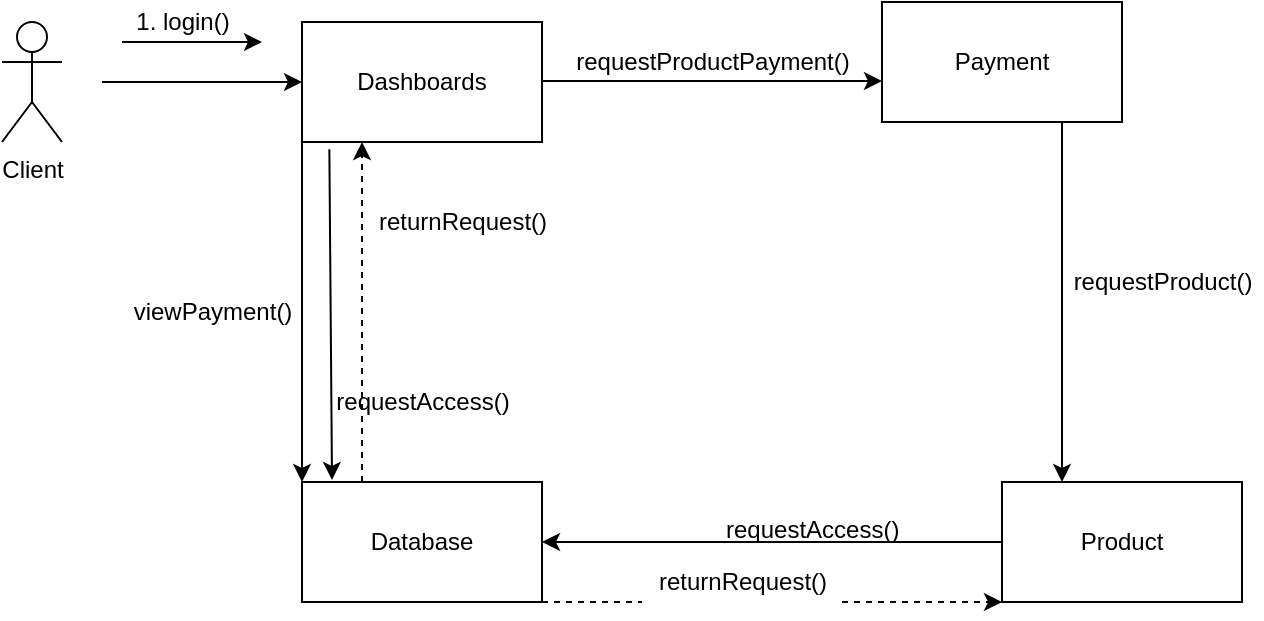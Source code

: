 <mxfile version="20.0.1" type="device"><diagram id="JFj6M6AgyNyik6qwblCv" name="Page-1"><mxGraphModel dx="1839" dy="521" grid="1" gridSize="10" guides="1" tooltips="1" connect="1" arrows="1" fold="1" page="1" pageScale="1" pageWidth="850" pageHeight="1100" math="0" shadow="0"><root><mxCell id="0"/><mxCell id="1" parent="0"/><mxCell id="5lO0e6hVH1jpTHIXxw-b-1" value="Dashboards" style="rounded=0;whiteSpace=wrap;html=1;" vertex="1" parent="1"><mxGeometry x="-120" y="130" width="120" height="60" as="geometry"/></mxCell><mxCell id="5lO0e6hVH1jpTHIXxw-b-2" value="Payment" style="rounded=0;whiteSpace=wrap;html=1;" vertex="1" parent="1"><mxGeometry x="170" y="120" width="120" height="60" as="geometry"/></mxCell><mxCell id="5lO0e6hVH1jpTHIXxw-b-3" value="Database" style="rounded=0;whiteSpace=wrap;html=1;" vertex="1" parent="1"><mxGeometry x="-120" y="360" width="120" height="60" as="geometry"/></mxCell><mxCell id="5lO0e6hVH1jpTHIXxw-b-4" value="" style="endArrow=classic;html=1;exitX=0.114;exitY=1.061;exitDx=0;exitDy=0;entryX=0.125;entryY=-0.017;entryDx=0;entryDy=0;entryPerimeter=0;exitPerimeter=0;" edge="1" parent="1" source="5lO0e6hVH1jpTHIXxw-b-1" target="5lO0e6hVH1jpTHIXxw-b-3"><mxGeometry width="50" height="50" relative="1" as="geometry"><mxPoint x="190" y="220" as="sourcePoint"/><mxPoint x="240" y="170" as="targetPoint"/></mxGeometry></mxCell><mxCell id="5lO0e6hVH1jpTHIXxw-b-6" value="" style="endArrow=classic;html=1;entryX=1;entryY=1;entryDx=0;entryDy=0;" edge="1" parent="1"><mxGeometry width="50" height="50" relative="1" as="geometry"><mxPoint x="-210" y="140" as="sourcePoint"/><mxPoint x="-140" y="140" as="targetPoint"/></mxGeometry></mxCell><mxCell id="5lO0e6hVH1jpTHIXxw-b-7" value="" style="endArrow=classic;html=1;entryX=0;entryY=0.5;entryDx=0;entryDy=0;" edge="1" parent="1" target="5lO0e6hVH1jpTHIXxw-b-1"><mxGeometry width="50" height="50" relative="1" as="geometry"><mxPoint x="-220" y="160" as="sourcePoint"/><mxPoint x="180" y="250" as="targetPoint"/></mxGeometry></mxCell><mxCell id="5lO0e6hVH1jpTHIXxw-b-10" value="1. login()" style="text;html=1;align=center;verticalAlign=middle;resizable=0;points=[];autosize=1;strokeColor=none;" vertex="1" parent="1"><mxGeometry x="-210" y="120" width="60" height="20" as="geometry"/></mxCell><mxCell id="5lO0e6hVH1jpTHIXxw-b-11" value="" style="html=1;labelBackgroundColor=#ffffff;startArrow=none;startFill=0;startSize=6;endArrow=classic;endFill=1;endSize=6;jettySize=auto;orthogonalLoop=1;strokeWidth=1;dashed=1;fontSize=14;exitX=0.25;exitY=0;exitDx=0;exitDy=0;entryX=0.25;entryY=1;entryDx=0;entryDy=0;" edge="1" parent="1" source="5lO0e6hVH1jpTHIXxw-b-3" target="5lO0e6hVH1jpTHIXxw-b-1"><mxGeometry width="60" height="60" relative="1" as="geometry"><mxPoint x="55" y="240" as="sourcePoint"/><mxPoint x="-13" y="191" as="targetPoint"/><Array as="points"/></mxGeometry></mxCell><mxCell id="5lO0e6hVH1jpTHIXxw-b-12" value="returnRequest()" style="text;html=1;align=center;verticalAlign=middle;resizable=0;points=[];autosize=1;strokeColor=none;" vertex="1" parent="1"><mxGeometry x="-90" y="220" width="100" height="20" as="geometry"/></mxCell><mxCell id="5lO0e6hVH1jpTHIXxw-b-13" value="&lt;font style=&quot;font-size: 12px; line-height: 1.2;&quot;&gt;requestAccess()&lt;/font&gt;" style="text;html=1;align=center;verticalAlign=middle;resizable=0;points=[];autosize=1;strokeColor=none;" vertex="1" parent="1"><mxGeometry x="-110" y="310" width="100" height="20" as="geometry"/></mxCell><mxCell id="5lO0e6hVH1jpTHIXxw-b-15" value="" style="html=1;labelBackgroundColor=#ffffff;startArrow=none;startFill=0;startSize=6;endArrow=none;endFill=1;endSize=6;jettySize=auto;orthogonalLoop=1;strokeWidth=1;dashed=1;fontSize=14;" edge="1" parent="1"><mxGeometry width="60" height="60" relative="1" as="geometry"><mxPoint x="200" y="300" as="sourcePoint"/><mxPoint x="200" y="300" as="targetPoint"/><Array as="points"/></mxGeometry></mxCell><mxCell id="5lO0e6hVH1jpTHIXxw-b-17" value="requestProductPayment()" style="text;html=1;align=center;verticalAlign=middle;resizable=0;points=[];autosize=1;strokeColor=none;" vertex="1" parent="1"><mxGeometry x="10" y="140" width="150" height="20" as="geometry"/></mxCell><mxCell id="5lO0e6hVH1jpTHIXxw-b-20" value="" style="endArrow=classic;html=1;entryX=0;entryY=0;entryDx=0;entryDy=0;exitX=0;exitY=1;exitDx=0;exitDy=0;" edge="1" parent="1" source="5lO0e6hVH1jpTHIXxw-b-1" target="5lO0e6hVH1jpTHIXxw-b-3"><mxGeometry width="50" height="50" relative="1" as="geometry"><mxPoint x="-50" y="190" as="sourcePoint"/><mxPoint x="-15" y="348.98" as="targetPoint"/></mxGeometry></mxCell><mxCell id="5lO0e6hVH1jpTHIXxw-b-21" value="viewPayment()" style="text;html=1;align=center;verticalAlign=middle;resizable=0;points=[];autosize=1;strokeColor=none;" vertex="1" parent="1"><mxGeometry x="-210" y="265" width="90" height="20" as="geometry"/></mxCell><mxCell id="5lO0e6hVH1jpTHIXxw-b-22" value="Client" style="shape=umlActor;verticalLabelPosition=bottom;verticalAlign=top;html=1;outlineConnect=0;" vertex="1" parent="1"><mxGeometry x="-270" y="130" width="30" height="60" as="geometry"/></mxCell><mxCell id="5lO0e6hVH1jpTHIXxw-b-28" style="edgeStyle=orthogonalEdgeStyle;rounded=0;orthogonalLoop=1;jettySize=auto;html=1;entryX=1;entryY=0.5;entryDx=0;entryDy=0;" edge="1" parent="1" source="5lO0e6hVH1jpTHIXxw-b-29" target="5lO0e6hVH1jpTHIXxw-b-3"><mxGeometry relative="1" as="geometry"/></mxCell><mxCell id="5lO0e6hVH1jpTHIXxw-b-29" value="Product" style="rounded=0;whiteSpace=wrap;html=1;" vertex="1" parent="1"><mxGeometry x="230" y="360" width="120" height="60" as="geometry"/></mxCell><mxCell id="5lO0e6hVH1jpTHIXxw-b-30" value="requestProduct()" style="text;html=1;align=center;verticalAlign=middle;resizable=0;points=[];autosize=1;strokeColor=none;fillColor=none;" vertex="1" parent="1"><mxGeometry x="260" y="250" width="100" height="20" as="geometry"/></mxCell><mxCell id="5lO0e6hVH1jpTHIXxw-b-31" value="" style="endArrow=classic;html=1;exitX=0.75;exitY=1;exitDx=0;exitDy=0;entryX=0.25;entryY=0;entryDx=0;entryDy=0;" edge="1" parent="1" source="5lO0e6hVH1jpTHIXxw-b-2" target="5lO0e6hVH1jpTHIXxw-b-29"><mxGeometry width="50" height="50" relative="1" as="geometry"><mxPoint x="290" y="230" as="sourcePoint"/><mxPoint x="460" y="230" as="targetPoint"/></mxGeometry></mxCell><mxCell id="5lO0e6hVH1jpTHIXxw-b-32" value="requestAccess()" style="text;whiteSpace=wrap;html=1;" vertex="1" parent="1"><mxGeometry x="90" y="370" width="110" height="30" as="geometry"/></mxCell><mxCell id="5lO0e6hVH1jpTHIXxw-b-33" value="" style="html=1;labelBackgroundColor=#ffffff;startArrow=none;startFill=0;startSize=6;endArrow=classic;endFill=1;endSize=6;jettySize=auto;orthogonalLoop=1;strokeWidth=1;dashed=1;fontSize=14;exitX=1;exitY=1;exitDx=0;exitDy=0;entryX=0;entryY=1;entryDx=0;entryDy=0;" edge="1" parent="1" source="5lO0e6hVH1jpTHIXxw-b-34" target="5lO0e6hVH1jpTHIXxw-b-29"><mxGeometry width="60" height="60" relative="1" as="geometry"><mxPoint x="-40.53" y="620" as="sourcePoint"/><mxPoint x="-40.53" y="450" as="targetPoint"/><Array as="points"/></mxGeometry></mxCell><mxCell id="5lO0e6hVH1jpTHIXxw-b-35" value="" style="endArrow=classic;html=1;exitX=1;exitY=0.25;exitDx=0;exitDy=0;entryX=0;entryY=0.25;entryDx=0;entryDy=0;" edge="1" parent="1"><mxGeometry width="50" height="50" relative="1" as="geometry"><mxPoint y="159.52" as="sourcePoint"/><mxPoint x="170.0" y="159.52" as="targetPoint"/></mxGeometry></mxCell><mxCell id="5lO0e6hVH1jpTHIXxw-b-34" value="returnRequest()" style="text;html=1;align=center;verticalAlign=middle;resizable=0;points=[];autosize=1;strokeColor=none;fillColor=none;" vertex="1" parent="1"><mxGeometry x="50" y="400" width="100" height="20" as="geometry"/></mxCell><mxCell id="5lO0e6hVH1jpTHIXxw-b-36" value="" style="html=1;labelBackgroundColor=#ffffff;startArrow=none;startFill=0;startSize=6;endArrow=none;endFill=1;endSize=6;jettySize=auto;orthogonalLoop=1;strokeWidth=1;dashed=1;fontSize=14;exitX=1;exitY=1;exitDx=0;exitDy=0;entryX=0;entryY=1;entryDx=0;entryDy=0;" edge="1" parent="1" source="5lO0e6hVH1jpTHIXxw-b-3" target="5lO0e6hVH1jpTHIXxw-b-34"><mxGeometry width="60" height="60" relative="1" as="geometry"><mxPoint y="420" as="sourcePoint"/><mxPoint x="230" y="420" as="targetPoint"/><Array as="points"/></mxGeometry></mxCell></root></mxGraphModel></diagram></mxfile>